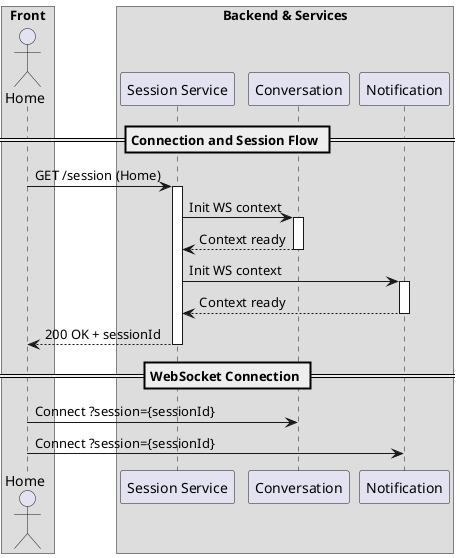 @startuml session_setup

box "Front"
  actor Home
end box

box "Backend & Services"
  participant "Session Service" as Session
  participant "Conversation" as Conversation
  participant "Notification" as Notification
end box

== Connection and Session Flow ==
Home -> Session : GET /session (Home)
activate Session

Session -> Conversation : Init WS context
activate Conversation
Conversation --> Session : Context ready
deactivate Conversation

Session -> Notification : Init WS context
activate Notification
Notification --> Session : Context ready
deactivate Notification

Session --> Home : 200 OK + sessionId
deactivate Session

== WebSocket Connection ==
Home -> Conversation : Connect ?session={sessionId}
Home -> Notification : Connect ?session={sessionId}

@enduml